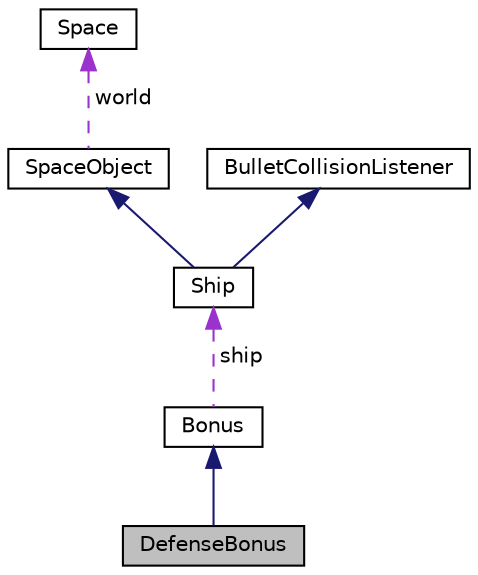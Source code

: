 digraph "DefenseBonus"
{
  edge [fontname="Helvetica",fontsize="10",labelfontname="Helvetica",labelfontsize="10"];
  node [fontname="Helvetica",fontsize="10",shape=record];
  Node2 [label="DefenseBonus",height=0.2,width=0.4,color="black", fillcolor="grey75", style="filled", fontcolor="black"];
  Node3 -> Node2 [dir="back",color="midnightblue",fontsize="10",style="solid",fontname="Helvetica"];
  Node3 [label="Bonus",height=0.2,width=0.4,color="black", fillcolor="white", style="filled",URL="$class_bonus.html"];
  Node4 -> Node3 [dir="back",color="darkorchid3",fontsize="10",style="dashed",label=" ship" ,fontname="Helvetica"];
  Node4 [label="Ship",height=0.2,width=0.4,color="black", fillcolor="white", style="filled",URL="$class_ship.html"];
  Node5 -> Node4 [dir="back",color="midnightblue",fontsize="10",style="solid",fontname="Helvetica"];
  Node5 [label="SpaceObject",height=0.2,width=0.4,color="black", fillcolor="white", style="filled",URL="$class_space_object.html"];
  Node6 -> Node5 [dir="back",color="darkorchid3",fontsize="10",style="dashed",label=" world" ,fontname="Helvetica"];
  Node6 [label="Space",height=0.2,width=0.4,color="black", fillcolor="white", style="filled",URL="$class_space.html"];
  Node7 -> Node4 [dir="back",color="midnightblue",fontsize="10",style="solid",fontname="Helvetica"];
  Node7 [label="BulletCollisionListener",height=0.2,width=0.4,color="black", fillcolor="white", style="filled",URL="$class_bullet_collision_listener.html"];
}
